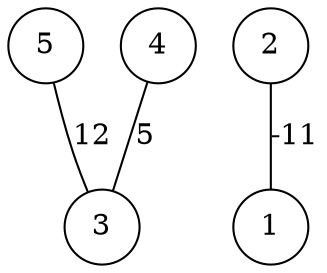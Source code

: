 graph { 
	 fontname="Helvetica,Arial,sans-serif" 
	 node [shape = circle]; 
	 5 -- 3 [label = "12"];
	 4 -- 3 [label = "5"];
	 2 -- 1 [label = "-11"];
	 1;
	 2;
	 3;
	 4;
	 5;
}
